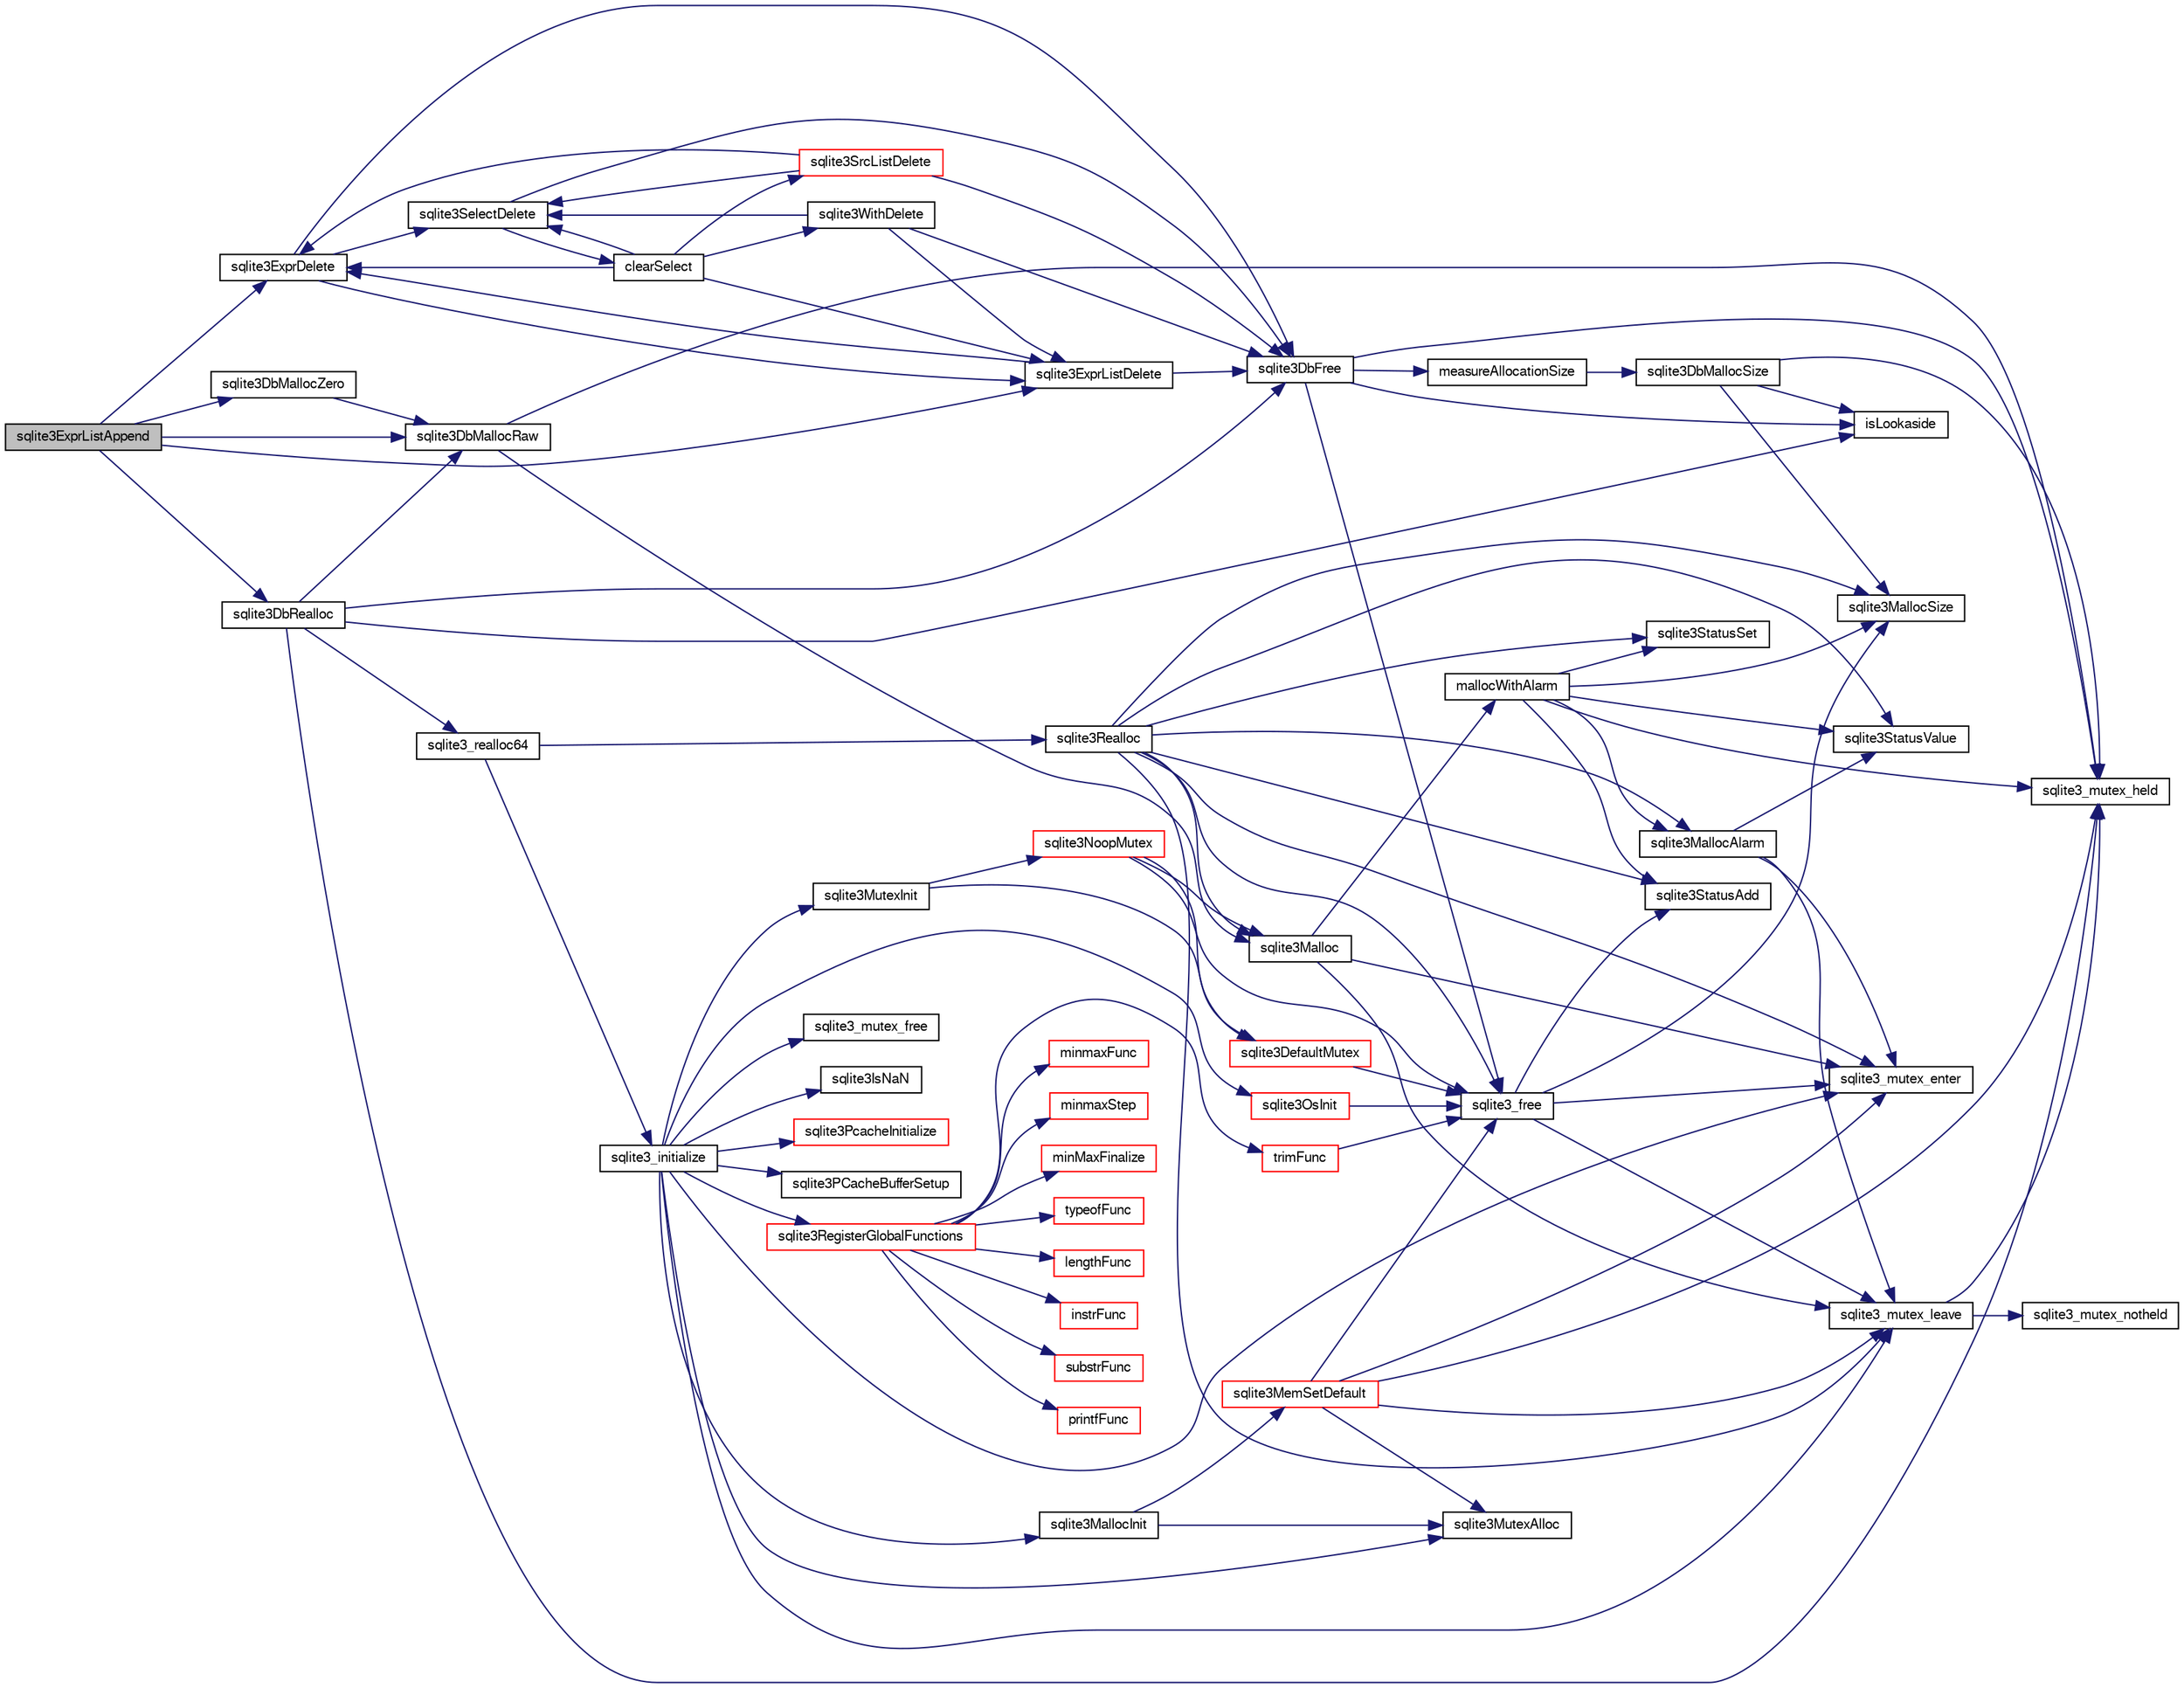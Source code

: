 digraph "sqlite3ExprListAppend"
{
  edge [fontname="FreeSans",fontsize="10",labelfontname="FreeSans",labelfontsize="10"];
  node [fontname="FreeSans",fontsize="10",shape=record];
  rankdir="LR";
  Node533847 [label="sqlite3ExprListAppend",height=0.2,width=0.4,color="black", fillcolor="grey75", style="filled", fontcolor="black"];
  Node533847 -> Node533848 [color="midnightblue",fontsize="10",style="solid",fontname="FreeSans"];
  Node533848 [label="sqlite3DbMallocZero",height=0.2,width=0.4,color="black", fillcolor="white", style="filled",URL="$sqlite3_8c.html#a49cfebac9d6067a03442c92af73f33e4"];
  Node533848 -> Node533849 [color="midnightblue",fontsize="10",style="solid",fontname="FreeSans"];
  Node533849 [label="sqlite3DbMallocRaw",height=0.2,width=0.4,color="black", fillcolor="white", style="filled",URL="$sqlite3_8c.html#abbe8be0cf7175e11ddc3e2218fad924e"];
  Node533849 -> Node533850 [color="midnightblue",fontsize="10",style="solid",fontname="FreeSans"];
  Node533850 [label="sqlite3_mutex_held",height=0.2,width=0.4,color="black", fillcolor="white", style="filled",URL="$sqlite3_8c.html#acf77da68932b6bc163c5e68547ecc3e7"];
  Node533849 -> Node533851 [color="midnightblue",fontsize="10",style="solid",fontname="FreeSans"];
  Node533851 [label="sqlite3Malloc",height=0.2,width=0.4,color="black", fillcolor="white", style="filled",URL="$sqlite3_8c.html#a361a2eaa846b1885f123abe46f5d8b2b"];
  Node533851 -> Node533852 [color="midnightblue",fontsize="10",style="solid",fontname="FreeSans"];
  Node533852 [label="sqlite3_mutex_enter",height=0.2,width=0.4,color="black", fillcolor="white", style="filled",URL="$sqlite3_8c.html#a1c12cde690bd89f104de5cbad12a6bf5"];
  Node533851 -> Node533853 [color="midnightblue",fontsize="10",style="solid",fontname="FreeSans"];
  Node533853 [label="mallocWithAlarm",height=0.2,width=0.4,color="black", fillcolor="white", style="filled",URL="$sqlite3_8c.html#ab070d5cf8e48ec8a6a43cf025d48598b"];
  Node533853 -> Node533850 [color="midnightblue",fontsize="10",style="solid",fontname="FreeSans"];
  Node533853 -> Node533854 [color="midnightblue",fontsize="10",style="solid",fontname="FreeSans"];
  Node533854 [label="sqlite3StatusSet",height=0.2,width=0.4,color="black", fillcolor="white", style="filled",URL="$sqlite3_8c.html#afec7586c01fcb5ea17dc9d7725a589d9"];
  Node533853 -> Node533855 [color="midnightblue",fontsize="10",style="solid",fontname="FreeSans"];
  Node533855 [label="sqlite3StatusValue",height=0.2,width=0.4,color="black", fillcolor="white", style="filled",URL="$sqlite3_8c.html#a30b8ac296c6e200c1fa57708d52c6ef6"];
  Node533853 -> Node533856 [color="midnightblue",fontsize="10",style="solid",fontname="FreeSans"];
  Node533856 [label="sqlite3MallocAlarm",height=0.2,width=0.4,color="black", fillcolor="white", style="filled",URL="$sqlite3_8c.html#ada66988e8471d1198f3219c062377508"];
  Node533856 -> Node533855 [color="midnightblue",fontsize="10",style="solid",fontname="FreeSans"];
  Node533856 -> Node533857 [color="midnightblue",fontsize="10",style="solid",fontname="FreeSans"];
  Node533857 [label="sqlite3_mutex_leave",height=0.2,width=0.4,color="black", fillcolor="white", style="filled",URL="$sqlite3_8c.html#a5838d235601dbd3c1fa993555c6bcc93"];
  Node533857 -> Node533850 [color="midnightblue",fontsize="10",style="solid",fontname="FreeSans"];
  Node533857 -> Node533858 [color="midnightblue",fontsize="10",style="solid",fontname="FreeSans"];
  Node533858 [label="sqlite3_mutex_notheld",height=0.2,width=0.4,color="black", fillcolor="white", style="filled",URL="$sqlite3_8c.html#a83967c837c1c000d3b5adcfaa688f5dc"];
  Node533856 -> Node533852 [color="midnightblue",fontsize="10",style="solid",fontname="FreeSans"];
  Node533853 -> Node533859 [color="midnightblue",fontsize="10",style="solid",fontname="FreeSans"];
  Node533859 [label="sqlite3MallocSize",height=0.2,width=0.4,color="black", fillcolor="white", style="filled",URL="$sqlite3_8c.html#acf5d2a5f35270bafb050bd2def576955"];
  Node533853 -> Node533860 [color="midnightblue",fontsize="10",style="solid",fontname="FreeSans"];
  Node533860 [label="sqlite3StatusAdd",height=0.2,width=0.4,color="black", fillcolor="white", style="filled",URL="$sqlite3_8c.html#afa029f93586aeab4cc85360905dae9cd"];
  Node533851 -> Node533857 [color="midnightblue",fontsize="10",style="solid",fontname="FreeSans"];
  Node533847 -> Node533849 [color="midnightblue",fontsize="10",style="solid",fontname="FreeSans"];
  Node533847 -> Node533861 [color="midnightblue",fontsize="10",style="solid",fontname="FreeSans"];
  Node533861 [label="sqlite3DbRealloc",height=0.2,width=0.4,color="black", fillcolor="white", style="filled",URL="$sqlite3_8c.html#ae028f4902a9d29bcaf310ff289ee87dc"];
  Node533861 -> Node533850 [color="midnightblue",fontsize="10",style="solid",fontname="FreeSans"];
  Node533861 -> Node533849 [color="midnightblue",fontsize="10",style="solid",fontname="FreeSans"];
  Node533861 -> Node533862 [color="midnightblue",fontsize="10",style="solid",fontname="FreeSans"];
  Node533862 [label="isLookaside",height=0.2,width=0.4,color="black", fillcolor="white", style="filled",URL="$sqlite3_8c.html#a770fa05ff9717b75e16f4d968a77b897"];
  Node533861 -> Node533863 [color="midnightblue",fontsize="10",style="solid",fontname="FreeSans"];
  Node533863 [label="sqlite3DbFree",height=0.2,width=0.4,color="black", fillcolor="white", style="filled",URL="$sqlite3_8c.html#ac70ab821a6607b4a1b909582dc37a069"];
  Node533863 -> Node533850 [color="midnightblue",fontsize="10",style="solid",fontname="FreeSans"];
  Node533863 -> Node533864 [color="midnightblue",fontsize="10",style="solid",fontname="FreeSans"];
  Node533864 [label="measureAllocationSize",height=0.2,width=0.4,color="black", fillcolor="white", style="filled",URL="$sqlite3_8c.html#a45731e644a22fdb756e2b6337224217a"];
  Node533864 -> Node533865 [color="midnightblue",fontsize="10",style="solid",fontname="FreeSans"];
  Node533865 [label="sqlite3DbMallocSize",height=0.2,width=0.4,color="black", fillcolor="white", style="filled",URL="$sqlite3_8c.html#aa397e5a8a03495203a0767abf0a71f86"];
  Node533865 -> Node533859 [color="midnightblue",fontsize="10",style="solid",fontname="FreeSans"];
  Node533865 -> Node533850 [color="midnightblue",fontsize="10",style="solid",fontname="FreeSans"];
  Node533865 -> Node533862 [color="midnightblue",fontsize="10",style="solid",fontname="FreeSans"];
  Node533863 -> Node533862 [color="midnightblue",fontsize="10",style="solid",fontname="FreeSans"];
  Node533863 -> Node533866 [color="midnightblue",fontsize="10",style="solid",fontname="FreeSans"];
  Node533866 [label="sqlite3_free",height=0.2,width=0.4,color="black", fillcolor="white", style="filled",URL="$sqlite3_8c.html#a6552349e36a8a691af5487999ab09519"];
  Node533866 -> Node533852 [color="midnightblue",fontsize="10",style="solid",fontname="FreeSans"];
  Node533866 -> Node533860 [color="midnightblue",fontsize="10",style="solid",fontname="FreeSans"];
  Node533866 -> Node533859 [color="midnightblue",fontsize="10",style="solid",fontname="FreeSans"];
  Node533866 -> Node533857 [color="midnightblue",fontsize="10",style="solid",fontname="FreeSans"];
  Node533861 -> Node533867 [color="midnightblue",fontsize="10",style="solid",fontname="FreeSans"];
  Node533867 [label="sqlite3_realloc64",height=0.2,width=0.4,color="black", fillcolor="white", style="filled",URL="$sqlite3_8c.html#a3765a714077ee547e811034236dc9ecd"];
  Node533867 -> Node533868 [color="midnightblue",fontsize="10",style="solid",fontname="FreeSans"];
  Node533868 [label="sqlite3_initialize",height=0.2,width=0.4,color="black", fillcolor="white", style="filled",URL="$sqlite3_8c.html#ab0c0ee2d5d4cf8b28e9572296a8861df"];
  Node533868 -> Node533869 [color="midnightblue",fontsize="10",style="solid",fontname="FreeSans"];
  Node533869 [label="sqlite3MutexInit",height=0.2,width=0.4,color="black", fillcolor="white", style="filled",URL="$sqlite3_8c.html#a7906afcdd1cdb3d0007eb932398a1158"];
  Node533869 -> Node533870 [color="midnightblue",fontsize="10",style="solid",fontname="FreeSans"];
  Node533870 [label="sqlite3DefaultMutex",height=0.2,width=0.4,color="red", fillcolor="white", style="filled",URL="$sqlite3_8c.html#ac895a71e325f9b2f9b862f737c17aca8"];
  Node533870 -> Node533866 [color="midnightblue",fontsize="10",style="solid",fontname="FreeSans"];
  Node533869 -> Node533879 [color="midnightblue",fontsize="10",style="solid",fontname="FreeSans"];
  Node533879 [label="sqlite3NoopMutex",height=0.2,width=0.4,color="red", fillcolor="white", style="filled",URL="$sqlite3_8c.html#a09742cde9ef371d94f8201d2cdb543e4"];
  Node533879 -> Node533851 [color="midnightblue",fontsize="10",style="solid",fontname="FreeSans"];
  Node533879 -> Node533866 [color="midnightblue",fontsize="10",style="solid",fontname="FreeSans"];
  Node533879 -> Node533870 [color="midnightblue",fontsize="10",style="solid",fontname="FreeSans"];
  Node533868 -> Node533887 [color="midnightblue",fontsize="10",style="solid",fontname="FreeSans"];
  Node533887 [label="sqlite3MutexAlloc",height=0.2,width=0.4,color="black", fillcolor="white", style="filled",URL="$sqlite3_8c.html#a0e3f432ee581f6876b590e7ad7e84e19"];
  Node533868 -> Node533852 [color="midnightblue",fontsize="10",style="solid",fontname="FreeSans"];
  Node533868 -> Node533888 [color="midnightblue",fontsize="10",style="solid",fontname="FreeSans"];
  Node533888 [label="sqlite3MallocInit",height=0.2,width=0.4,color="black", fillcolor="white", style="filled",URL="$sqlite3_8c.html#a9e06f9e7cad0d83ce80ab493c9533552"];
  Node533888 -> Node533889 [color="midnightblue",fontsize="10",style="solid",fontname="FreeSans"];
  Node533889 [label="sqlite3MemSetDefault",height=0.2,width=0.4,color="red", fillcolor="white", style="filled",URL="$sqlite3_8c.html#a162fbfd727e92c5f8f72625b5ff62549"];
  Node533889 -> Node533887 [color="midnightblue",fontsize="10",style="solid",fontname="FreeSans"];
  Node533889 -> Node533852 [color="midnightblue",fontsize="10",style="solid",fontname="FreeSans"];
  Node533889 -> Node533857 [color="midnightblue",fontsize="10",style="solid",fontname="FreeSans"];
  Node533889 -> Node533850 [color="midnightblue",fontsize="10",style="solid",fontname="FreeSans"];
  Node533889 -> Node533866 [color="midnightblue",fontsize="10",style="solid",fontname="FreeSans"];
  Node533888 -> Node533887 [color="midnightblue",fontsize="10",style="solid",fontname="FreeSans"];
  Node533868 -> Node533857 [color="midnightblue",fontsize="10",style="solid",fontname="FreeSans"];
  Node533868 -> Node533976 [color="midnightblue",fontsize="10",style="solid",fontname="FreeSans"];
  Node533976 [label="sqlite3RegisterGlobalFunctions",height=0.2,width=0.4,color="red", fillcolor="white", style="filled",URL="$sqlite3_8c.html#a9f75bd111010f29e1b8d74344473c4ec"];
  Node533976 -> Node533977 [color="midnightblue",fontsize="10",style="solid",fontname="FreeSans"];
  Node533977 [label="trimFunc",height=0.2,width=0.4,color="red", fillcolor="white", style="filled",URL="$sqlite3_8c.html#afad56dbe7f08139a630156e644b14704"];
  Node533977 -> Node533866 [color="midnightblue",fontsize="10",style="solid",fontname="FreeSans"];
  Node533976 -> Node533990 [color="midnightblue",fontsize="10",style="solid",fontname="FreeSans"];
  Node533990 [label="minmaxFunc",height=0.2,width=0.4,color="red", fillcolor="white", style="filled",URL="$sqlite3_8c.html#a4d00f48b948fd73cb70bcfd1efc0bfb0"];
  Node533976 -> Node533999 [color="midnightblue",fontsize="10",style="solid",fontname="FreeSans"];
  Node533999 [label="minmaxStep",height=0.2,width=0.4,color="red", fillcolor="white", style="filled",URL="$sqlite3_8c.html#a5b4c0da0f3b61d7ff25ebd30aa22cca4"];
  Node533976 -> Node534003 [color="midnightblue",fontsize="10",style="solid",fontname="FreeSans"];
  Node534003 [label="minMaxFinalize",height=0.2,width=0.4,color="red", fillcolor="white", style="filled",URL="$sqlite3_8c.html#a0439dd90934a2dee93517c50884d5924"];
  Node533976 -> Node534004 [color="midnightblue",fontsize="10",style="solid",fontname="FreeSans"];
  Node534004 [label="typeofFunc",height=0.2,width=0.4,color="red", fillcolor="white", style="filled",URL="$sqlite3_8c.html#aba6c564ff0d6b017de448469d0fb243f"];
  Node533976 -> Node534005 [color="midnightblue",fontsize="10",style="solid",fontname="FreeSans"];
  Node534005 [label="lengthFunc",height=0.2,width=0.4,color="red", fillcolor="white", style="filled",URL="$sqlite3_8c.html#affdabf006c37c26a1c3e325badb83546"];
  Node533976 -> Node534010 [color="midnightblue",fontsize="10",style="solid",fontname="FreeSans"];
  Node534010 [label="instrFunc",height=0.2,width=0.4,color="red", fillcolor="white", style="filled",URL="$sqlite3_8c.html#a8f86ca540b92ac28aaefaa126170cf8c"];
  Node533976 -> Node534012 [color="midnightblue",fontsize="10",style="solid",fontname="FreeSans"];
  Node534012 [label="substrFunc",height=0.2,width=0.4,color="red", fillcolor="white", style="filled",URL="$sqlite3_8c.html#a8a8739d9af5589338113371e440b2734"];
  Node533976 -> Node534017 [color="midnightblue",fontsize="10",style="solid",fontname="FreeSans"];
  Node534017 [label="printfFunc",height=0.2,width=0.4,color="red", fillcolor="white", style="filled",URL="$sqlite3_8c.html#a80ca21d434c7c5b6668bee721331dda8"];
  Node533868 -> Node534123 [color="midnightblue",fontsize="10",style="solid",fontname="FreeSans"];
  Node534123 [label="sqlite3PcacheInitialize",height=0.2,width=0.4,color="red", fillcolor="white", style="filled",URL="$sqlite3_8c.html#a2902c61ddc88bea002c4d69fe4052b1f"];
  Node533868 -> Node534124 [color="midnightblue",fontsize="10",style="solid",fontname="FreeSans"];
  Node534124 [label="sqlite3OsInit",height=0.2,width=0.4,color="red", fillcolor="white", style="filled",URL="$sqlite3_8c.html#afeaa886fe1ca086a30fd278b1d069762"];
  Node534124 -> Node533866 [color="midnightblue",fontsize="10",style="solid",fontname="FreeSans"];
  Node533868 -> Node534128 [color="midnightblue",fontsize="10",style="solid",fontname="FreeSans"];
  Node534128 [label="sqlite3PCacheBufferSetup",height=0.2,width=0.4,color="black", fillcolor="white", style="filled",URL="$sqlite3_8c.html#ad18a1eebefdfbc4254f473f7b0101937"];
  Node533868 -> Node534129 [color="midnightblue",fontsize="10",style="solid",fontname="FreeSans"];
  Node534129 [label="sqlite3_mutex_free",height=0.2,width=0.4,color="black", fillcolor="white", style="filled",URL="$sqlite3_8c.html#a2db2e72e08f6873afa9c61b0ec726fec"];
  Node533868 -> Node533912 [color="midnightblue",fontsize="10",style="solid",fontname="FreeSans"];
  Node533912 [label="sqlite3IsNaN",height=0.2,width=0.4,color="black", fillcolor="white", style="filled",URL="$sqlite3_8c.html#aed4d78203877c3486765ccbc7feebb50"];
  Node533867 -> Node533901 [color="midnightblue",fontsize="10",style="solid",fontname="FreeSans"];
  Node533901 [label="sqlite3Realloc",height=0.2,width=0.4,color="black", fillcolor="white", style="filled",URL="$sqlite3_8c.html#ad53aefdfc088f622e23ffe838201fe22"];
  Node533901 -> Node533851 [color="midnightblue",fontsize="10",style="solid",fontname="FreeSans"];
  Node533901 -> Node533866 [color="midnightblue",fontsize="10",style="solid",fontname="FreeSans"];
  Node533901 -> Node533859 [color="midnightblue",fontsize="10",style="solid",fontname="FreeSans"];
  Node533901 -> Node533852 [color="midnightblue",fontsize="10",style="solid",fontname="FreeSans"];
  Node533901 -> Node533854 [color="midnightblue",fontsize="10",style="solid",fontname="FreeSans"];
  Node533901 -> Node533855 [color="midnightblue",fontsize="10",style="solid",fontname="FreeSans"];
  Node533901 -> Node533856 [color="midnightblue",fontsize="10",style="solid",fontname="FreeSans"];
  Node533901 -> Node533860 [color="midnightblue",fontsize="10",style="solid",fontname="FreeSans"];
  Node533901 -> Node533857 [color="midnightblue",fontsize="10",style="solid",fontname="FreeSans"];
  Node533847 -> Node534130 [color="midnightblue",fontsize="10",style="solid",fontname="FreeSans"];
  Node534130 [label="sqlite3ExprDelete",height=0.2,width=0.4,color="black", fillcolor="white", style="filled",URL="$sqlite3_8c.html#ae4e21ab5918e0428fbaa9e615dceb309"];
  Node534130 -> Node533863 [color="midnightblue",fontsize="10",style="solid",fontname="FreeSans"];
  Node534130 -> Node534131 [color="midnightblue",fontsize="10",style="solid",fontname="FreeSans"];
  Node534131 [label="sqlite3SelectDelete",height=0.2,width=0.4,color="black", fillcolor="white", style="filled",URL="$sqlite3_8c.html#a0f56959f0acac85496744f0d068854a0"];
  Node534131 -> Node534132 [color="midnightblue",fontsize="10",style="solid",fontname="FreeSans"];
  Node534132 [label="clearSelect",height=0.2,width=0.4,color="black", fillcolor="white", style="filled",URL="$sqlite3_8c.html#ac083bac4f2f02c26aa02fc24ca8c2dd9"];
  Node534132 -> Node534133 [color="midnightblue",fontsize="10",style="solid",fontname="FreeSans"];
  Node534133 [label="sqlite3ExprListDelete",height=0.2,width=0.4,color="black", fillcolor="white", style="filled",URL="$sqlite3_8c.html#ae9cd46eac81e86a04ed8c09b99fc3c10"];
  Node534133 -> Node534130 [color="midnightblue",fontsize="10",style="solid",fontname="FreeSans"];
  Node534133 -> Node533863 [color="midnightblue",fontsize="10",style="solid",fontname="FreeSans"];
  Node534132 -> Node534134 [color="midnightblue",fontsize="10",style="solid",fontname="FreeSans"];
  Node534134 [label="sqlite3SrcListDelete",height=0.2,width=0.4,color="red", fillcolor="white", style="filled",URL="$sqlite3_8c.html#acc250a3e5e7fd8889a16a9f28e3e7312"];
  Node534134 -> Node533863 [color="midnightblue",fontsize="10",style="solid",fontname="FreeSans"];
  Node534134 -> Node534131 [color="midnightblue",fontsize="10",style="solid",fontname="FreeSans"];
  Node534134 -> Node534130 [color="midnightblue",fontsize="10",style="solid",fontname="FreeSans"];
  Node534132 -> Node534130 [color="midnightblue",fontsize="10",style="solid",fontname="FreeSans"];
  Node534132 -> Node534131 [color="midnightblue",fontsize="10",style="solid",fontname="FreeSans"];
  Node534132 -> Node534177 [color="midnightblue",fontsize="10",style="solid",fontname="FreeSans"];
  Node534177 [label="sqlite3WithDelete",height=0.2,width=0.4,color="black", fillcolor="white", style="filled",URL="$sqlite3_8c.html#a17d9ea3de76b5d740b422ea9b4fe3abb"];
  Node534177 -> Node534133 [color="midnightblue",fontsize="10",style="solid",fontname="FreeSans"];
  Node534177 -> Node534131 [color="midnightblue",fontsize="10",style="solid",fontname="FreeSans"];
  Node534177 -> Node533863 [color="midnightblue",fontsize="10",style="solid",fontname="FreeSans"];
  Node534131 -> Node533863 [color="midnightblue",fontsize="10",style="solid",fontname="FreeSans"];
  Node534130 -> Node534133 [color="midnightblue",fontsize="10",style="solid",fontname="FreeSans"];
  Node533847 -> Node534133 [color="midnightblue",fontsize="10",style="solid",fontname="FreeSans"];
}
